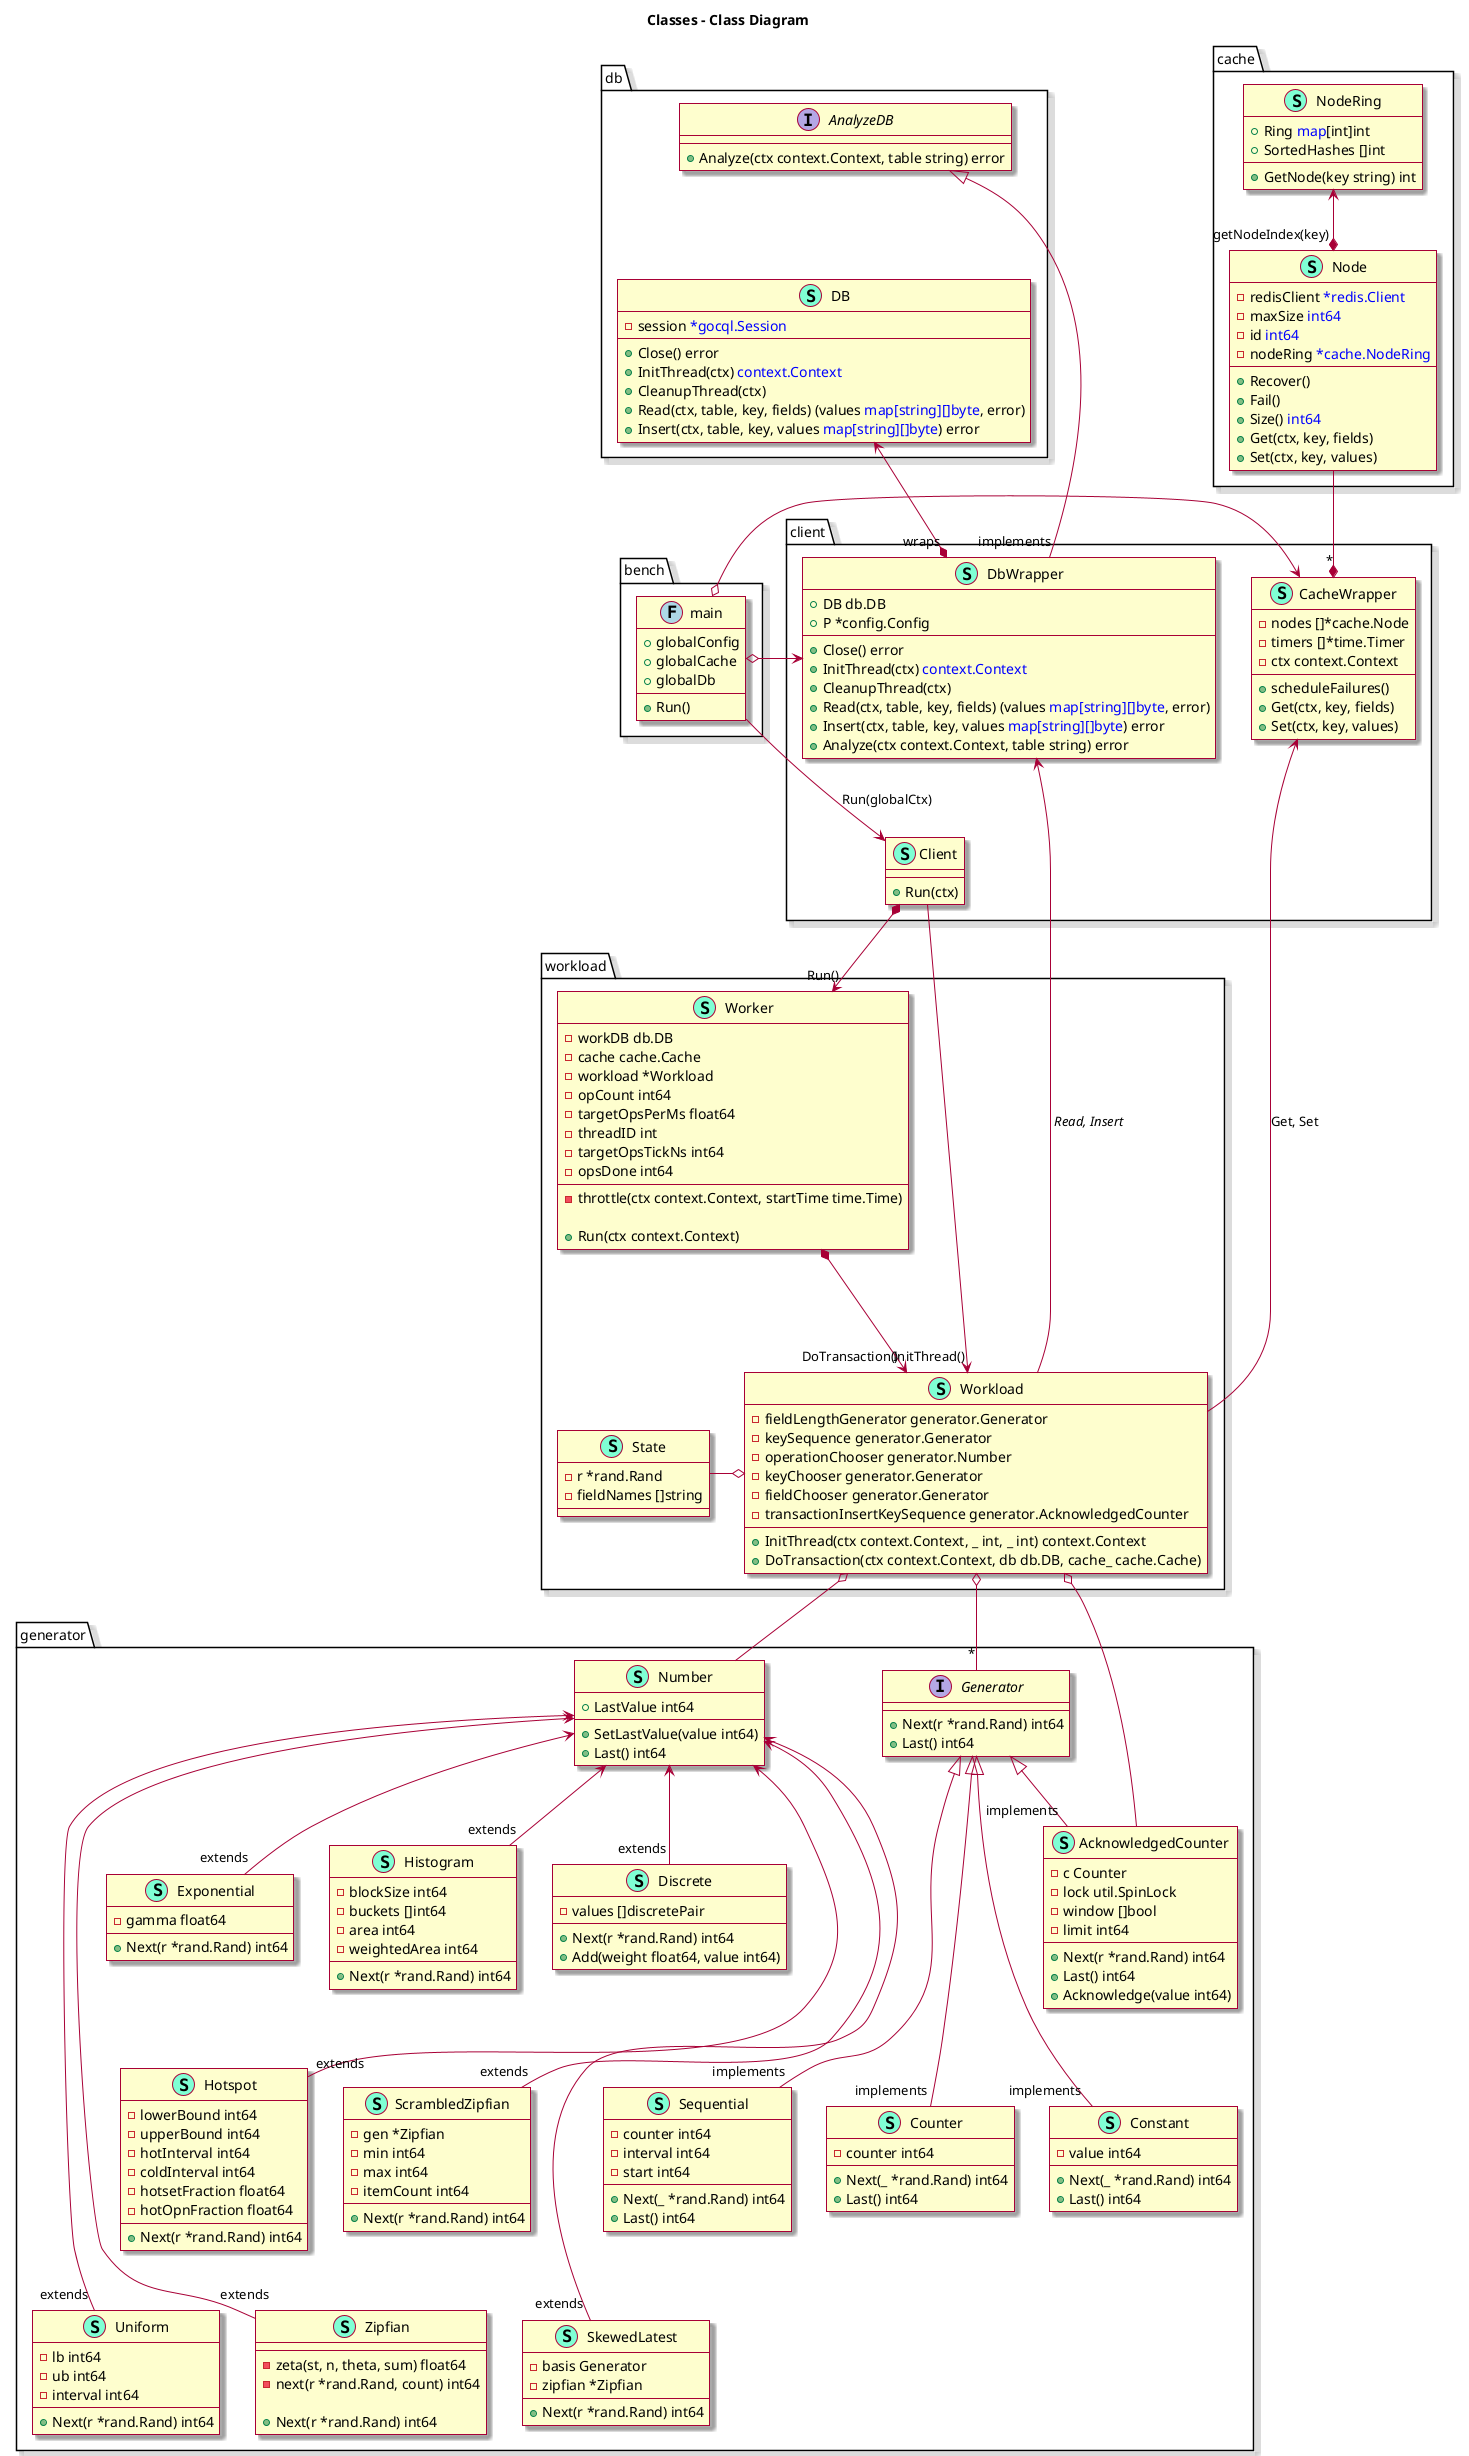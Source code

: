 @startuml

skin rose

title Classes - Class Diagram

namespace db {
    interface AnalyzeDB  {
        + Analyze(ctx context.Context, table string) error
    }
    class DB << (S,Aquamarine) >> {
        - session <font color=blue>*gocql.Session</font>
        + Close() error
        + InitThread(ctx) <font color=blue>context.Context</font>
        + CleanupThread(ctx)
        + Read(ctx, table, key, fields) (values <font color=blue>map[string][]byte</font>, error)
        + Insert(ctx, table, key, values <font color=blue>map[string][]byte</font>) error
    }
}

namespace cache {
    class Node << (S,Aquamarine) >> {
        - redisClient <font color=blue>*redis.Client</font>
        - maxSize <font color=blue>int64</font>
        - id <font color=blue>int64</font>
        - nodeRing <font color=blue>*cache.NodeRing</font>
        + Recover()
        + Fail()
        + Size() <font color=blue>int64</font>
        + Get(ctx, key, fields)
        + Set(ctx, key, values)
    }
    class NodeRing << (S,Aquamarine) >> {
        + Ring <font color=blue>map</font>[int]int
        + SortedHashes []int
        + GetNode(key string) int
    }
    "NodeRing" <--* "getNodeIndex(key)""Node"
}

namespace bench {
    class main << (F,Lightblue) >> {
        + globalConfig
        + globalCache
        + globalDb
        + Run()
    }
}

"client.DbWrapper" <-left-o " ""bench.main"
"client.CacheWrapper" <-left-o " ""bench.main"
"client.Client" <-left- " ""bench.main" : Run(globalCtx)

namespace client {
    class CacheWrapper << (S,Aquamarine) >> {
        - nodes []*cache.Node
        - timers []*time.Timer
        - ctx context.Context
        + scheduleFailures()
        + Get(ctx, key, fields)
        + Set(ctx, key, values)
    }
    class Client << (S,Aquamarine) >> {
        + Run(ctx)
    }
    class DbWrapper << (S,Aquamarine) >> {
        + DB db.DB
        + P *config.Config
        + Close() error
        + InitThread(ctx) <font color=blue>context.Context</font>
        + CleanupThread(ctx)
        + Read(ctx, table, key, fields) (values <font color=blue>map[string][]byte</font>, error)
        + Insert(ctx, table, key, values <font color=blue>map[string][]byte</font>) error
        + Analyze(ctx context.Context, table string) error
    }
}
"cache.Node" --* "*""client.CacheWrapper"
"db.DB" <--* "wraps""client.DbWrapper"
"db.AnalyzeDB" <|-- "implements""client.DbWrapper"
"db.AnalyzeDB" -down[hidden]- " ""db.DB"
"client.DbWrapper" <.[hidden].o "creates""client.Client"

"client.Client" -right-> "InitThread()""workload.Workload"
"client.Client" *--> "Run()""workload.Worker"


"client.DbWrapper" <-- " ""workload.Workload" :  // Read, Insert             //
"client.CacheWrapper"  <-- " ""workload.Workload" : Get, Set


namespace generator {

    class Number << (S,Aquamarine) >> {
        + LastValue int64

        + SetLastValue(value int64)
        + Last() int64

    }
    class AcknowledgedCounter << (S,Aquamarine) >> {
        - c Counter
        - lock util.SpinLock
        - window []bool
        - limit int64

        + Next(r *rand.Rand) int64
        + Last() int64
        + Acknowledge(value int64)

    }
    class Constant << (S,Aquamarine) >> {
        - value int64

        + Next(_ *rand.Rand) int64
        + Last() int64

    }
    class Counter << (S,Aquamarine) >> {
        - counter int64

        + Next(_ *rand.Rand) int64
        + Last() int64

    }
    class Discrete << (S,Aquamarine) >> {
        - values []discretePair

        + Next(r *rand.Rand) int64
        + Add(weight float64, value int64)

    }
    class Exponential << (S,Aquamarine) >> {
        - gamma float64

        + Next(r *rand.Rand) int64

    }
    interface Generator  {
        + Next(r *rand.Rand) int64
        + Last() int64

    }
    class Histogram << (S,Aquamarine) >> {
        - blockSize int64
        - buckets []int64
        - area int64
        - weightedArea int64

        + Next(r *rand.Rand) int64

    }
    class Hotspot << (S,Aquamarine) >> {
        - lowerBound int64
        - upperBound int64
        - hotInterval int64
        - coldInterval int64
        - hotsetFraction float64
        - hotOpnFraction float64

        + Next(r *rand.Rand) int64

    }
    class ScrambledZipfian << (S,Aquamarine) >> {
        - gen *Zipfian
        - min int64
        - max int64
        - itemCount int64

        + Next(r *rand.Rand) int64

    }
    class Sequential << (S,Aquamarine) >> {
        - counter int64
        - interval int64
        - start int64

        + Next(_ *rand.Rand) int64
        + Last() int64

    }
    class SkewedLatest << (S,Aquamarine) >> {
        - basis Generator
        - zipfian *Zipfian

        + Next(r *rand.Rand) int64

    }
    class Uniform << (S,Aquamarine) >> {
        - lb int64
        - ub int64
        - interval int64

        + Next(r *rand.Rand) int64
    }
    class Zipfian << (S,Aquamarine) >> {
        - zeta(st, n, theta, sum) float64
        - next(r *rand.Rand, count) int64

        + Next(r *rand.Rand) int64
    }
}
"generator.Number" <-down- "extends""generator.Discrete"
"generator.Number" <-down- "extends""generator.Exponential"
"generator.Number" <-down- "extends""generator.Histogram"
"generator.Number" <-down-- "extends""generator.Hotspot"
"generator.Number" <-down-- "extends""generator.ScrambledZipfian"
"generator.Number" <-down--- "extends""generator.SkewedLatest"
"generator.Number" <-down--- "extends""generator.Uniform"
"generator.Number" <-down--- "extends""generator.Zipfian"

"generator.Generator" <|-- "implements""generator.AcknowledgedCounter"
"generator.Generator" <|-- "implements""generator.Constant"
"generator.AcknowledgedCounter" -[hidden]- " ""generator.Constant"
"generator.Generator" <|--- "implements""generator.Counter"
"generator.Generator" <|--- "implements""generator.Sequential"
"generator.Histogram" -[hidden]left- " ""generator.Exponential"
"generator.Histogram" -[hidden]right- " ""generator.Discrete"


namespace workload {
    class State << (S,Aquamarine) >> {
        - r *rand.Rand
        - fieldNames []string

    }
    class Worker << (S,Aquamarine) >> {
        - workDB db.DB
        - cache cache.Cache
        - workload *Workload
        - opCount int64
        - targetOpsPerMs float64
        - threadID int
        - targetOpsTickNs int64
        - opsDone int64

        - throttle(ctx context.Context, startTime time.Time)

        + Run(ctx context.Context)

    }
    class Workload << (S,Aquamarine) >> {
        - fieldLengthGenerator generator.Generator
        - keySequence generator.Generator
        - operationChooser generator.Number
        - keyChooser generator.Generator
        - fieldChooser generator.Generator
        - transactionInsertKeySequence generator.AcknowledgedCounter
        + InitThread(ctx context.Context, _ int, _ int) context.Context
        + DoTransaction(ctx context.Context, db db.DB, cache_ cache.Cache)
    }
    "Worker" *---> "DoTransaction()""Workload"
    "State" -left[hidden]- " ""Worker"
    "State" -left-o " ""Workload"
    "Workload" o-down- "*""generator.Generator"
    "Workload" o-down- " ""generator.AcknowledgedCounter"

    "Workload" o-down- " ""generator.Number"
}

@enduml